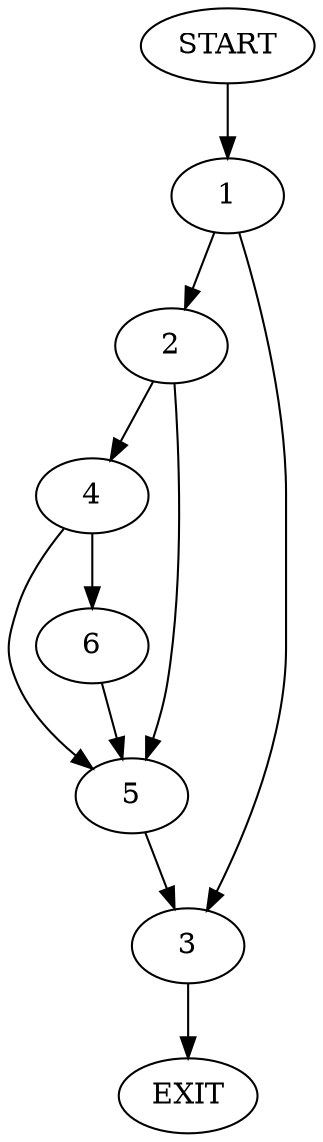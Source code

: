 digraph {
0 [label="START"]
7 [label="EXIT"]
0 -> 1
1 -> 2
1 -> 3
2 -> 4
2 -> 5
3 -> 7
4 -> 6
4 -> 5
5 -> 3
6 -> 5
}

